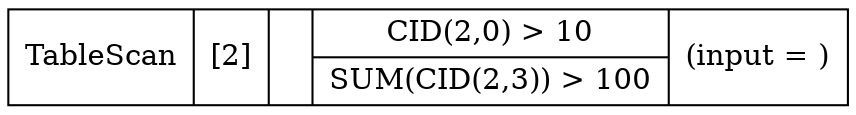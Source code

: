 digraph example1 {
    node [shape=record];
    rankdir=BT;
    nodesep=0.5;
    ordering="in";
    popnodePOPId1v1[label="TableScan|[2]||{CID(2,0) \> 10|SUM(CID(2,3)) \> 100}|(input = )"];
}
